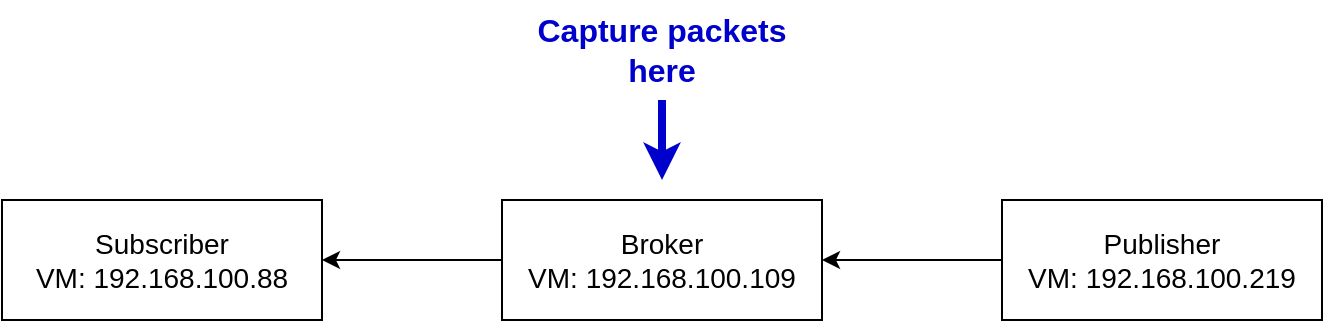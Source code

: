 <mxfile version="20.8.16" type="device"><diagram name="Page-1" id="kMKpkhRawD5mR80lxpks"><mxGraphModel dx="1206" dy="710" grid="1" gridSize="10" guides="1" tooltips="1" connect="1" arrows="1" fold="1" page="1" pageScale="1" pageWidth="850" pageHeight="1100" math="0" shadow="0"><root><mxCell id="0"/><mxCell id="1" parent="0"/><mxCell id="tkydnVFxahWKE26mZ3BZ-1" value="Broker&lt;br style=&quot;font-size: 14px;&quot;&gt;VM:&amp;nbsp;192.168.100.109&lt;br style=&quot;font-size: 14px;&quot;&gt;" style="rounded=0;whiteSpace=wrap;html=1;fontSize=14;" parent="1" vertex="1"><mxGeometry x="320" y="360" width="160" height="60" as="geometry"/></mxCell><mxCell id="tkydnVFxahWKE26mZ3BZ-2" value="Subscriber&lt;br style=&quot;font-size: 14px;&quot;&gt;VM:&amp;nbsp;192.168.100.88" style="rounded=0;whiteSpace=wrap;html=1;fontSize=14;" parent="1" vertex="1"><mxGeometry x="70" y="360" width="160" height="60" as="geometry"/></mxCell><mxCell id="tkydnVFxahWKE26mZ3BZ-3" value="Publisher&lt;br style=&quot;font-size: 14px;&quot;&gt;VM:&amp;nbsp;192.168.100.219" style="rounded=0;whiteSpace=wrap;html=1;fontSize=14;" parent="1" vertex="1"><mxGeometry x="570" y="360" width="160" height="60" as="geometry"/></mxCell><mxCell id="tkydnVFxahWKE26mZ3BZ-4" value="" style="endArrow=none;html=1;rounded=0;fontSize=14;entryX=0;entryY=0.5;entryDx=0;entryDy=0;exitX=1;exitY=0.5;exitDx=0;exitDy=0;strokeWidth=1;startArrow=classic;startFill=1;" parent="1" source="tkydnVFxahWKE26mZ3BZ-1" target="tkydnVFxahWKE26mZ3BZ-3" edge="1"><mxGeometry width="50" height="50" relative="1" as="geometry"><mxPoint x="270" y="560" as="sourcePoint"/><mxPoint x="320" y="510" as="targetPoint"/></mxGeometry></mxCell><mxCell id="tkydnVFxahWKE26mZ3BZ-5" value="" style="endArrow=none;html=1;rounded=0;fontSize=14;exitX=1;exitY=0.5;exitDx=0;exitDy=0;entryX=0;entryY=0.5;entryDx=0;entryDy=0;startArrow=classic;startFill=1;" parent="1" source="tkydnVFxahWKE26mZ3BZ-2" target="tkydnVFxahWKE26mZ3BZ-1" edge="1"><mxGeometry width="50" height="50" relative="1" as="geometry"><mxPoint x="240" y="540" as="sourcePoint"/><mxPoint x="230" y="510" as="targetPoint"/></mxGeometry></mxCell><mxCell id="tkydnVFxahWKE26mZ3BZ-8" value="Capture packets here" style="text;html=1;strokeColor=none;fillColor=none;align=center;verticalAlign=middle;whiteSpace=wrap;rounded=0;fontSize=16;fontColor=#0000CC;fontStyle=1" parent="1" vertex="1"><mxGeometry x="330" y="260" width="140" height="50" as="geometry"/></mxCell><mxCell id="tkydnVFxahWKE26mZ3BZ-9" value="" style="endArrow=classic;html=1;rounded=0;strokeWidth=4;fontSize=16;exitX=0.5;exitY=1;exitDx=0;exitDy=0;fontColor=#FF0000;strokeColor=#0000CC;" parent="1" source="tkydnVFxahWKE26mZ3BZ-8" edge="1"><mxGeometry width="50" height="50" relative="1" as="geometry"><mxPoint x="340" y="500" as="sourcePoint"/><mxPoint x="400" y="350" as="targetPoint"/></mxGeometry></mxCell></root></mxGraphModel></diagram></mxfile>